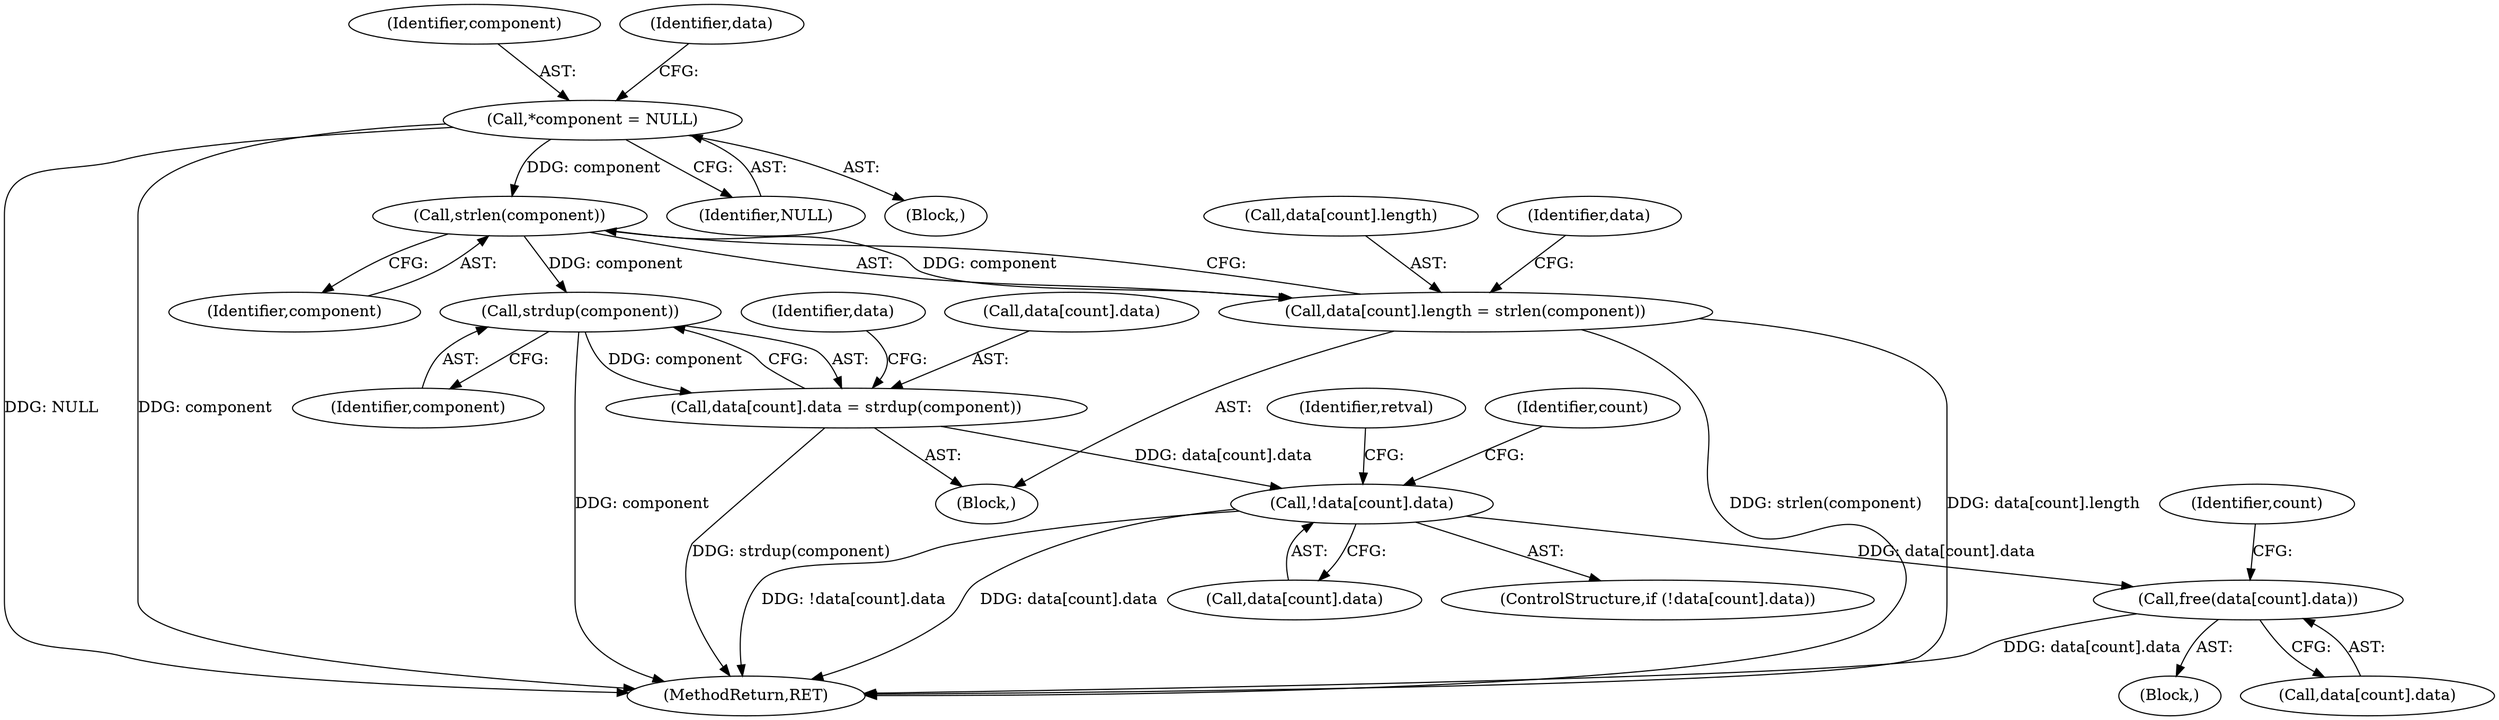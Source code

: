 digraph "0_krb5_f0c094a1b745d91ef2f9a4eae2149aac026a5789@API" {
"1000205" [label="(Call,strlen(component))"];
"1000131" [label="(Call,*component = NULL)"];
"1000199" [label="(Call,data[count].length = strlen(component))"];
"1000213" [label="(Call,strdup(component))"];
"1000207" [label="(Call,data[count].data = strdup(component))"];
"1000216" [label="(Call,!data[count].data)"];
"1000274" [label="(Call,free(data[count].data))"];
"1000214" [label="(Identifier,component)"];
"1000199" [label="(Call,data[count].length = strlen(component))"];
"1000219" [label="(Identifier,data)"];
"1000217" [label="(Call,data[count].data)"];
"1000274" [label="(Call,free(data[count].data))"];
"1000213" [label="(Call,strdup(component))"];
"1000271" [label="(Identifier,count)"];
"1000200" [label="(Call,data[count].length)"];
"1000207" [label="(Call,data[count].data = strdup(component))"];
"1000216" [label="(Call,!data[count].data)"];
"1000286" [label="(MethodReturn,RET)"];
"1000208" [label="(Call,data[count].data)"];
"1000132" [label="(Identifier,component)"];
"1000224" [label="(Identifier,retval)"];
"1000273" [label="(Block,)"];
"1000210" [label="(Identifier,data)"];
"1000206" [label="(Identifier,component)"];
"1000215" [label="(ControlStructure,if (!data[count].data))"];
"1000135" [label="(Identifier,data)"];
"1000198" [label="(Block,)"];
"1000133" [label="(Identifier,NULL)"];
"1000227" [label="(Identifier,count)"];
"1000109" [label="(Block,)"];
"1000275" [label="(Call,data[count].data)"];
"1000205" [label="(Call,strlen(component))"];
"1000131" [label="(Call,*component = NULL)"];
"1000205" -> "1000199"  [label="AST: "];
"1000205" -> "1000206"  [label="CFG: "];
"1000206" -> "1000205"  [label="AST: "];
"1000199" -> "1000205"  [label="CFG: "];
"1000205" -> "1000199"  [label="DDG: component"];
"1000131" -> "1000205"  [label="DDG: component"];
"1000205" -> "1000213"  [label="DDG: component"];
"1000131" -> "1000109"  [label="AST: "];
"1000131" -> "1000133"  [label="CFG: "];
"1000132" -> "1000131"  [label="AST: "];
"1000133" -> "1000131"  [label="AST: "];
"1000135" -> "1000131"  [label="CFG: "];
"1000131" -> "1000286"  [label="DDG: NULL"];
"1000131" -> "1000286"  [label="DDG: component"];
"1000199" -> "1000198"  [label="AST: "];
"1000200" -> "1000199"  [label="AST: "];
"1000210" -> "1000199"  [label="CFG: "];
"1000199" -> "1000286"  [label="DDG: data[count].length"];
"1000199" -> "1000286"  [label="DDG: strlen(component)"];
"1000213" -> "1000207"  [label="AST: "];
"1000213" -> "1000214"  [label="CFG: "];
"1000214" -> "1000213"  [label="AST: "];
"1000207" -> "1000213"  [label="CFG: "];
"1000213" -> "1000286"  [label="DDG: component"];
"1000213" -> "1000207"  [label="DDG: component"];
"1000207" -> "1000198"  [label="AST: "];
"1000208" -> "1000207"  [label="AST: "];
"1000219" -> "1000207"  [label="CFG: "];
"1000207" -> "1000286"  [label="DDG: strdup(component)"];
"1000207" -> "1000216"  [label="DDG: data[count].data"];
"1000216" -> "1000215"  [label="AST: "];
"1000216" -> "1000217"  [label="CFG: "];
"1000217" -> "1000216"  [label="AST: "];
"1000224" -> "1000216"  [label="CFG: "];
"1000227" -> "1000216"  [label="CFG: "];
"1000216" -> "1000286"  [label="DDG: !data[count].data"];
"1000216" -> "1000286"  [label="DDG: data[count].data"];
"1000216" -> "1000274"  [label="DDG: data[count].data"];
"1000274" -> "1000273"  [label="AST: "];
"1000274" -> "1000275"  [label="CFG: "];
"1000275" -> "1000274"  [label="AST: "];
"1000271" -> "1000274"  [label="CFG: "];
"1000274" -> "1000286"  [label="DDG: data[count].data"];
}
